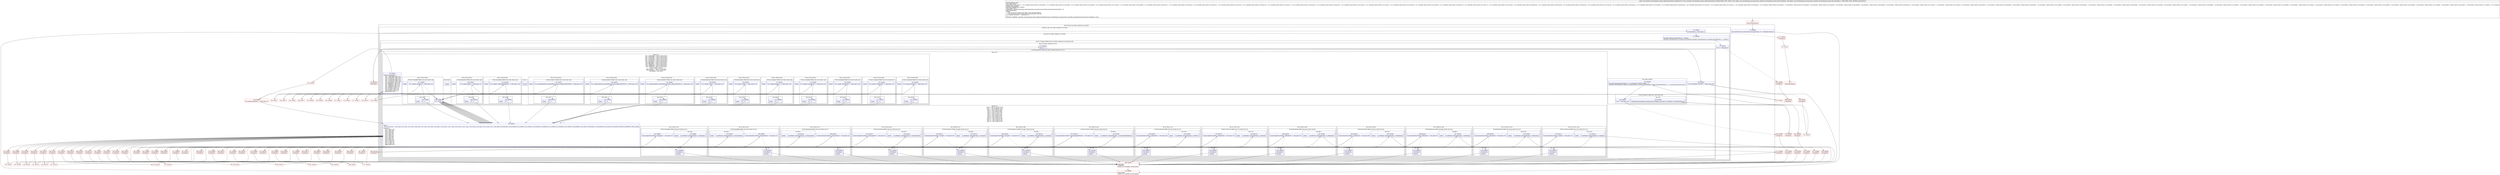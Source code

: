 digraph "CFG forandroidx.constraintlayout.motion.widget.KeyAttributes.addValues(Ljava\/util\/HashMap;)V" {
subgraph cluster_Region_1215342522 {
label = "R(2:1|(2:4|(2:7|(2:156|(1:159)(0))(2:11|15))(0)))";
node [shape=record,color=blue];
Node_173 [shape=record,label="{173\:\ 0x0000|java.util.Iterator java.util.Iterator\<java.lang.String\> r0 = r8.keySet().iterator()\l}"];
subgraph cluster_LoopRegion_1813389939 {
label = "LOOP:0: (2:4|(2:7|(2:156|(1:159)(0))(2:11|15))(0))";
node [shape=record,color=blue];
Node_175 [shape=record,label="{175\:\ 0x000c|if (r0.hasNext() != false) goto L4\l}"];
subgraph cluster_Region_429934267 {
label = "R(2:4|(2:7|(2:156|(1:159)(0))(2:11|15))(0))";
node [shape=record,color=blue];
Node_176 [shape=record,label="{176\:\ 0x000e|java.lang.String java.lang.String r1 = r0.next()\landroidx.constraintlayout.core.motion.utils.SplineSet androidx.constraintlayout.core.motion.utils.SplineSet r2 = r8.get(r1)\l}"];
subgraph cluster_IfRegion_1118015155 {
label = "IF [B:177:0x001a] THEN: R(2:7|(2:156|(1:159)(0))(2:11|15)) ELSE: R(0)";
node [shape=record,color=blue];
Node_177 [shape=record,label="{177\:\ 0x001a|if (r2 != null) goto L6\l}"];
subgraph cluster_Region_1407162961 {
label = "R(2:7|(2:156|(1:159)(0))(2:11|15))";
node [shape=record,color=blue];
Node_179 [shape=record,label="{179\:\ 0x001d|char r5 = 1\l}"];
subgraph cluster_IfRegion_385585872 {
label = "IF [B:180:0x0024] THEN: R(2:156|(1:159)(0)) ELSE: R(2:11|15)";
node [shape=record,color=blue];
Node_180 [shape=record,label="{180\:\ 0x0024|if (r1.startsWith(\"CUSTOM\") != false) goto L155\l}"];
subgraph cluster_Region_1543224002 {
label = "R(2:156|(1:159)(0))";
node [shape=record,color=blue];
Node_181 [shape=record,label="{181\:\ 0x0026|java.lang.String java.lang.String r3 = r1.substring(\"CUSTOM\".length() + 1)\landroidx.constraintlayout.widget.ConstraintAttribute androidx.constraintlayout.widget.ConstraintAttribute r4 = r7.mCustomConstraints.get(r3)\l}"];
subgraph cluster_IfRegion_485010685 {
label = "IF [B:182:0x0037] THEN: R(1:159) ELSE: R(0)";
node [shape=record,color=blue];
Node_182 [shape=record,label="{182\:\ 0x0037|if (r4 != null) goto L158\l}"];
subgraph cluster_Region_1956893231 {
label = "R(1:159)";
node [shape=record,color=blue];
Node_183 [shape=record,label="{183\:\ 0x0039|((androidx.constraintlayout.motion.utils.ViewSpline.CustomSet) r2).setPoint(r7.mFramePosition, r4)\l}"];
}
subgraph cluster_Region_2010233342 {
label = "R(0)";
node [shape=record,color=blue];
}
}
}
subgraph cluster_Region_1724815669 {
label = "R(2:11|15)";
node [shape=record,color=blue];
subgraph cluster_SwitchRegion_111353460 {
label = "Switch: 15
 case -1249320806 -> R(3:(2:153|1)|154|1)
 case -1249320805 -> R(3:(2:150|1)|154|1)
 case -1225497657 -> R(3:(2:147|1)|154|1)
 case -1225497656 -> R(3:(2:144|1)|154|1)
 case -1225497655 -> R(3:(2:141|1)|154|1)
 case -1001078227 -> R(3:(2:138|1)|154|1)
 case -908189618 -> R(3:(2:135|1)|154|1)
 case -908189617 -> R(3:(2:132|1)|154|1)
 case -760884510 -> R(3:(2:129|1)|154|1)
 case -760884509 -> R(3:(2:126|1)|154|1)
 case -40300674 -> R(3:(2:123|1)|154|1)
 case -4379043 -> R(1:1)
 case 37232917 -> R(3:(2:118|1)|154|1)
 case 92909918 -> R(3:(2:14|1)|154|1)
 case default -> R(2:154|1)";
node [shape=record,color=blue];
Node_185 [shape=record,label="{185\:\ 0x0047|switch(r1.hashCode()) \{\l    case \-1249320806: goto L151;\l    case \-1249320805: goto L148;\l    case \-1225497657: goto L145;\l    case \-1225497656: goto L142;\l    case \-1225497655: goto L139;\l    case \-1001078227: goto L136;\l    case \-908189618: goto L133;\l    case \-908189617: goto L130;\l    case \-760884510: goto L127;\l    case \-760884509: goto L124;\l    case \-40300674: goto L121;\l    case \-4379043: goto L119;\l    case 37232917: goto L116;\l    case 92909918: goto L12;\l    default: goto L154;\l\}\l}"];
subgraph cluster_Region_1207389608 {
label = "R(3:(2:153|1)|154|1)";
node [shape=record,color=blue];
subgraph cluster_IfRegion_489489797 {
label = "IF [B:227:0x00dd] THEN: R(2:153|1) ELSE: null";
node [shape=record,color=blue];
Node_227 [shape=record,label="{227\:\ 0x00dd|if (r1.equals(\"rotationX\") != false) goto L153\l}"];
subgraph cluster_Region_1140216993 {
label = "R(2:153|1)";
node [shape=record,color=blue];
Node_228 [shape=record,label="{228\:\ 0x00df|r5 = 3\l}"];
Node_InsnContainer_1091449913 [shape=record,label="{|break\l}"];
}
}
Node_229 [shape=record,label="{229\:\ 0x00e1|r5 = 65535\l}"];
Node_InsnContainer_1691961208 [shape=record,label="{|break\l}"];
}
subgraph cluster_Region_875252444 {
label = "R(3:(2:150|1)|154|1)";
node [shape=record,color=blue];
subgraph cluster_IfRegion_1460300258 {
label = "IF [B:224:0x00d3] THEN: R(2:150|1) ELSE: null";
node [shape=record,color=blue];
Node_224 [shape=record,label="{224\:\ 0x00d3|if (r1.equals(\"rotationY\") != false) goto L150\l}"];
subgraph cluster_Region_1903578958 {
label = "R(2:150|1)";
node [shape=record,color=blue];
Node_225 [shape=record,label="{225\:\ 0x00d5|r5 = 4\l}"];
Node_InsnContainer_507317332 [shape=record,label="{|break\l}"];
}
}
Node_229 [shape=record,label="{229\:\ 0x00e1|r5 = 65535\l}"];
Node_InsnContainer_212351383 [shape=record,label="{|break\l}"];
}
subgraph cluster_Region_14934919 {
label = "R(3:(2:147|1)|154|1)";
node [shape=record,color=blue];
subgraph cluster_IfRegion_1361179755 {
label = "IF [B:221:0x00c8] THEN: R(2:147|1) ELSE: null";
node [shape=record,color=blue];
Node_221 [shape=record,label="{221\:\ 0x00c8|if (r1.equals(\"translationX\") != false) goto L147\l}"];
subgraph cluster_Region_579699038 {
label = "R(2:147|1)";
node [shape=record,color=blue];
Node_222 [shape=record,label="{222\:\ 0x00ca|r5 = 'n'\l}"];
Node_InsnContainer_1010269127 [shape=record,label="{|break\l}"];
}
}
Node_229 [shape=record,label="{229\:\ 0x00e1|r5 = 65535\l}"];
Node_InsnContainer_318441918 [shape=record,label="{|break\l}"];
}
subgraph cluster_Region_792849624 {
label = "R(3:(2:144|1)|154|1)";
node [shape=record,color=blue];
subgraph cluster_IfRegion_1341063301 {
label = "IF [B:218:0x00bd] THEN: R(2:144|1) ELSE: null";
node [shape=record,color=blue];
Node_218 [shape=record,label="{218\:\ 0x00bd|if (r1.equals(\"translationY\") != false) goto L144\l}"];
subgraph cluster_Region_462962771 {
label = "R(2:144|1)";
node [shape=record,color=blue];
Node_219 [shape=record,label="{219\:\ 0x00bf|r5 = 11\l}"];
Node_InsnContainer_1683154969 [shape=record,label="{|break\l}"];
}
}
Node_229 [shape=record,label="{229\:\ 0x00e1|r5 = 65535\l}"];
Node_InsnContainer_704315781 [shape=record,label="{|break\l}"];
}
subgraph cluster_Region_1378254485 {
label = "R(3:(2:141|1)|154|1)";
node [shape=record,color=blue];
subgraph cluster_IfRegion_974857680 {
label = "IF [B:215:0x00b2] THEN: R(2:141|1) ELSE: null";
node [shape=record,color=blue];
Node_215 [shape=record,label="{215\:\ 0x00b2|if (r1.equals(\"translationZ\") != false) goto L141\l}"];
subgraph cluster_Region_1782205661 {
label = "R(2:141|1)";
node [shape=record,color=blue];
Node_216 [shape=record,label="{216\:\ 0x00b4|r5 = 'f'\l}"];
Node_InsnContainer_773176894 [shape=record,label="{|break\l}"];
}
}
Node_229 [shape=record,label="{229\:\ 0x00e1|r5 = 65535\l}"];
Node_InsnContainer_1693050043 [shape=record,label="{|break\l}"];
}
subgraph cluster_Region_1010152359 {
label = "R(3:(2:138|1)|154|1)";
node [shape=record,color=blue];
subgraph cluster_IfRegion_1054477832 {
label = "IF [B:212:0x00a7] THEN: R(2:138|1) ELSE: null";
node [shape=record,color=blue];
Node_212 [shape=record,label="{212\:\ 0x00a7|if (r1.equals(\"progress\") != false) goto L138\l}"];
subgraph cluster_Region_703947499 {
label = "R(2:138|1)";
node [shape=record,color=blue];
Node_213 [shape=record,label="{213\:\ 0x00a9|r5 = 'r'\l}"];
Node_InsnContainer_386451999 [shape=record,label="{|break\l}"];
}
}
Node_229 [shape=record,label="{229\:\ 0x00e1|r5 = 65535\l}"];
Node_InsnContainer_1720587858 [shape=record,label="{|break\l}"];
}
subgraph cluster_Region_592806013 {
label = "R(3:(2:135|1)|154|1)";
node [shape=record,color=blue];
subgraph cluster_IfRegion_1619404564 {
label = "IF [B:209:0x009c] THEN: R(2:135|1) ELSE: null";
node [shape=record,color=blue];
Node_209 [shape=record,label="{209\:\ 0x009c|if (r1.equals(\"scaleX\") != false) goto L135\l}"];
subgraph cluster_Region_1732022778 {
label = "R(2:135|1)";
node [shape=record,color=blue];
Node_210 [shape=record,label="{210\:\ 0x009e|r5 = 'b'\l}"];
Node_InsnContainer_1701425395 [shape=record,label="{|break\l}"];
}
}
Node_229 [shape=record,label="{229\:\ 0x00e1|r5 = 65535\l}"];
Node_InsnContainer_1309560025 [shape=record,label="{|break\l}"];
}
subgraph cluster_Region_55742435 {
label = "R(3:(2:132|1)|154|1)";
node [shape=record,color=blue];
subgraph cluster_IfRegion_1465579689 {
label = "IF [B:206:0x0091] THEN: R(2:132|1) ELSE: null";
node [shape=record,color=blue];
Node_206 [shape=record,label="{206\:\ 0x0091|if (r1.equals(\"scaleY\") != false) goto L132\l}"];
subgraph cluster_Region_1048567702 {
label = "R(2:132|1)";
node [shape=record,color=blue];
Node_207 [shape=record,label="{207\:\ 0x0093|r5 = 't'\l}"];
Node_InsnContainer_520568629 [shape=record,label="{|break\l}"];
}
}
Node_229 [shape=record,label="{229\:\ 0x00e1|r5 = 65535\l}"];
Node_InsnContainer_153982465 [shape=record,label="{|break\l}"];
}
subgraph cluster_Region_1650559946 {
label = "R(3:(2:129|1)|154|1)";
node [shape=record,color=blue];
subgraph cluster_IfRegion_873230903 {
label = "IF [B:203:0x0087] THEN: R(2:129|1) ELSE: null";
node [shape=record,color=blue];
Node_203 [shape=record,label="{203\:\ 0x0087|if (r1.equals(androidx.constraintlayout.motion.widget.Key.PIVOT_X) != false) goto L129\l}"];
subgraph cluster_Region_102445088 {
label = "R(2:129|1)";
node [shape=record,color=blue];
Node_204 [shape=record,label="{204\:\ 0x0089|r5 = 5\l}"];
Node_InsnContainer_569065983 [shape=record,label="{|break\l}"];
}
}
Node_229 [shape=record,label="{229\:\ 0x00e1|r5 = 65535\l}"];
Node_InsnContainer_490715551 [shape=record,label="{|break\l}"];
}
subgraph cluster_Region_1943581866 {
label = "R(3:(2:126|1)|154|1)";
node [shape=record,color=blue];
subgraph cluster_IfRegion_1514701040 {
label = "IF [B:200:0x007d] THEN: R(2:126|1) ELSE: null";
node [shape=record,color=blue];
Node_200 [shape=record,label="{200\:\ 0x007d|if (r1.equals(androidx.constraintlayout.motion.widget.Key.PIVOT_Y) != false) goto L126\l}"];
subgraph cluster_Region_75233330 {
label = "R(2:126|1)";
node [shape=record,color=blue];
Node_201 [shape=record,label="{201\:\ 0x007f|r5 = 6\l}"];
Node_InsnContainer_996660122 [shape=record,label="{|break\l}"];
}
}
Node_229 [shape=record,label="{229\:\ 0x00e1|r5 = 65535\l}"];
Node_InsnContainer_1579140969 [shape=record,label="{|break\l}"];
}
subgraph cluster_Region_2080478404 {
label = "R(3:(2:123|1)|154|1)";
node [shape=record,color=blue];
subgraph cluster_IfRegion_187150890 {
label = "IF [B:197:0x0072] THEN: R(2:123|1) ELSE: null";
node [shape=record,color=blue];
Node_197 [shape=record,label="{197\:\ 0x0072|if (r1.equals(androidx.constraintlayout.motion.widget.Key.ROTATION) != false) goto L123\l}"];
subgraph cluster_Region_122358278 {
label = "R(2:123|1)";
node [shape=record,color=blue];
Node_198 [shape=record,label="{198\:\ 0x0074|r5 = 2\l}"];
Node_InsnContainer_620794348 [shape=record,label="{|break\l}"];
}
}
Node_229 [shape=record,label="{229\:\ 0x00e1|r5 = 65535\l}"];
Node_InsnContainer_1158887314 [shape=record,label="{|break\l}"];
}
subgraph cluster_Region_1080936361 {
label = "R(1:1)";
node [shape=record,color=blue];
Node_InsnContainer_1625912386 [shape=record,label="{|break\l}"];
}
subgraph cluster_Region_1807425840 {
label = "R(3:(2:118|1)|154|1)";
node [shape=record,color=blue];
subgraph cluster_IfRegion_196643927 {
label = "IF [B:191:0x005d] THEN: R(2:118|1) ELSE: null";
node [shape=record,color=blue];
Node_191 [shape=record,label="{191\:\ 0x005d|if (r1.equals(\"transitionPathRotate\") != false) goto L118\l}"];
subgraph cluster_Region_1200158230 {
label = "R(2:118|1)";
node [shape=record,color=blue];
Node_192 [shape=record,label="{192\:\ 0x005f|r5 = 7\l}"];
Node_InsnContainer_1103562306 [shape=record,label="{|break\l}"];
}
}
Node_229 [shape=record,label="{229\:\ 0x00e1|r5 = 65535\l}"];
Node_InsnContainer_498341455 [shape=record,label="{|break\l}"];
}
subgraph cluster_Region_90888278 {
label = "R(3:(2:14|1)|154|1)";
node [shape=record,color=blue];
subgraph cluster_IfRegion_1559415517 {
label = "IF [B:188:0x0052] THEN: R(2:14|1) ELSE: null";
node [shape=record,color=blue];
Node_188 [shape=record,label="{188\:\ 0x0052|if (r1.equals(\"alpha\") != false) goto L14\l}"];
subgraph cluster_Region_407717111 {
label = "R(2:14|1)";
node [shape=record,color=blue];
Node_189 [shape=record,label="{189\:\ 0x0054|r5 = 0\l}"];
Node_InsnContainer_860539615 [shape=record,label="{|break\l}"];
}
}
Node_229 [shape=record,label="{229\:\ 0x00e1|r5 = 65535\l}"];
Node_InsnContainer_405468048 [shape=record,label="{|break\l}"];
}
subgraph cluster_Region_857817525 {
label = "R(2:154|1)";
node [shape=record,color=blue];
Node_229 [shape=record,label="{229\:\ 0x00e1|r5 = 65535\l}"];
Node_InsnContainer_1629881281 [shape=record,label="{|break\l}"];
}
}
subgraph cluster_SwitchRegion_1126991268 {
label = "Switch: 14
 case 0 -> R(1:(2:112|1)(1:114))
 case 1 -> R(1:(2:105|1)(1:107))
 case 2 -> R(1:(2:98|1)(1:100))
 case 3 -> R(1:(2:91|1)(1:93))
 case 4 -> R(1:(2:84|1)(1:86))
 case 5 -> R(1:(2:77|1)(1:79))
 case 6 -> R(1:(2:70|1)(1:72))
 case 7 -> R(1:(2:63|1)(1:65))
 case 8 -> R(1:(2:56|1)(1:58))
 case 9 -> R(1:(2:49|1)(1:51))
 case 10 -> R(1:(2:42|1)(1:44))
 case 11 -> R(1:(2:35|1)(1:37))
 case 12 -> R(1:(2:28|1)(1:30))
 case 13 -> R(1:(2:20|1)(1:23))";
node [shape=record,color=blue];
Node_230 [shape=record,label="{230\:\ 0x00e2|PHI: r5 \l  PHI: (r5v16 char) = (r5v3 char), (r5v4 char), (r5v5 char), (r5v6 char), (r5v7 char), (r5v8 char), (r5v9 char), (r5v10 char), (r5v11 char), (r5v12 char), (r5v13 char), (r5v14 char), (r5v0 char), (r5v15 char), (r5v17 char) binds: [B:229:0x00e1, B:228:0x00df, B:225:0x00d5, B:222:0x00ca, B:219:0x00bf, B:216:0x00b4, B:213:0x00a9, B:210:0x009e, B:207:0x0093, B:204:0x0089, B:201:0x007f, B:198:0x0074, B:194:0x0068, B:192:0x005f, B:189:0x0054] A[DONT_GENERATE, DONT_INLINE]\l|switch(r5) \{\l    case 0: goto L108;\l    case 1: goto L101;\l    case 2: goto L94;\l    case 3: goto L87;\l    case 4: goto L80;\l    case 5: goto L73;\l    case 6: goto L66;\l    case 7: goto L59;\l    case 8: goto L52;\l    case 9: goto L45;\l    case 10: goto L38;\l    case 11: goto L31;\l    case 12: goto L24;\l    case 13: goto L16;\l    default: goto L115;\l\}\l}"];
subgraph cluster_Region_1553819588 {
label = "R(1:(2:112|1)(1:114))";
node [shape=record,color=blue];
subgraph cluster_IfRegion_962876090 {
label = "IF [B:272:0x01c4] THEN: R(2:112|1) ELSE: R(1:114)";
node [shape=record,color=blue];
Node_272 [shape=record,label="{272\:\ 0x01c4|if (java.lang.Float.isNaN(r7.mAlpha) != true) goto L111\l}"];
subgraph cluster_Region_993403608 {
label = "R(2:112|1)";
node [shape=record,color=blue];
Node_273 [shape=record,label="{273\:\ 0x01c6|r2.setPoint(r7.mFramePosition, r7.mAlpha)\l}"];
Node_InsnContainer_1981649013 [shape=record,label="{|break\l}"];
}
subgraph cluster_Region_661962108 {
label = "R(1:114)";
node [shape=record,color=blue];
Node_338 [shape=record,label="{338\:\ 0x0008|SYNTHETIC\l|continue\l}"];
}
}
}
subgraph cluster_Region_283135249 {
label = "R(1:(2:105|1)(1:107))";
node [shape=record,color=blue];
subgraph cluster_IfRegion_185216053 {
label = "IF [B:269:0x01b4] THEN: R(2:105|1) ELSE: R(1:107)";
node [shape=record,color=blue];
Node_269 [shape=record,label="{269\:\ 0x01b4|if (java.lang.Float.isNaN(r7.mElevation) != true) goto L104\l}"];
subgraph cluster_Region_1901638465 {
label = "R(2:105|1)";
node [shape=record,color=blue];
Node_270 [shape=record,label="{270\:\ 0x01b6|r2.setPoint(r7.mFramePosition, r7.mElevation)\l}"];
Node_InsnContainer_294558489 [shape=record,label="{|break\l}"];
}
subgraph cluster_Region_320031497 {
label = "R(1:107)";
node [shape=record,color=blue];
Node_336 [shape=record,label="{336\:\ 0x0008|SYNTHETIC\l|continue\l}"];
}
}
}
subgraph cluster_Region_17372351 {
label = "R(1:(2:98|1)(1:100))";
node [shape=record,color=blue];
subgraph cluster_IfRegion_1538849583 {
label = "IF [B:266:0x01a4] THEN: R(2:98|1) ELSE: R(1:100)";
node [shape=record,color=blue];
Node_266 [shape=record,label="{266\:\ 0x01a4|if (java.lang.Float.isNaN(r7.mRotation) != true) goto L97\l}"];
subgraph cluster_Region_802192847 {
label = "R(2:98|1)";
node [shape=record,color=blue];
Node_267 [shape=record,label="{267\:\ 0x01a6|r2.setPoint(r7.mFramePosition, r7.mRotation)\l}"];
Node_InsnContainer_1040966930 [shape=record,label="{|break\l}"];
}
subgraph cluster_Region_927574745 {
label = "R(1:100)";
node [shape=record,color=blue];
Node_334 [shape=record,label="{334\:\ 0x0008|SYNTHETIC\l|continue\l}"];
}
}
}
subgraph cluster_Region_2125261923 {
label = "R(1:(2:91|1)(1:93))";
node [shape=record,color=blue];
subgraph cluster_IfRegion_1657864474 {
label = "IF [B:263:0x0194] THEN: R(2:91|1) ELSE: R(1:93)";
node [shape=record,color=blue];
Node_263 [shape=record,label="{263\:\ 0x0194|if (java.lang.Float.isNaN(r7.mRotationX) != true) goto L90\l}"];
subgraph cluster_Region_1158209712 {
label = "R(2:91|1)";
node [shape=record,color=blue];
Node_264 [shape=record,label="{264\:\ 0x0196|r2.setPoint(r7.mFramePosition, r7.mRotationX)\l}"];
Node_InsnContainer_59988775 [shape=record,label="{|break\l}"];
}
subgraph cluster_Region_2046174958 {
label = "R(1:93)";
node [shape=record,color=blue];
Node_332 [shape=record,label="{332\:\ 0x0008|SYNTHETIC\l|continue\l}"];
}
}
}
subgraph cluster_Region_1612714567 {
label = "R(1:(2:84|1)(1:86))";
node [shape=record,color=blue];
subgraph cluster_IfRegion_169023112 {
label = "IF [B:260:0x0184] THEN: R(2:84|1) ELSE: R(1:86)";
node [shape=record,color=blue];
Node_260 [shape=record,label="{260\:\ 0x0184|if (java.lang.Float.isNaN(r7.mRotationY) != true) goto L83\l}"];
subgraph cluster_Region_1327643179 {
label = "R(2:84|1)";
node [shape=record,color=blue];
Node_261 [shape=record,label="{261\:\ 0x0186|r2.setPoint(r7.mFramePosition, r7.mRotationY)\l}"];
Node_InsnContainer_331361934 [shape=record,label="{|break\l}"];
}
subgraph cluster_Region_1539947342 {
label = "R(1:86)";
node [shape=record,color=blue];
Node_330 [shape=record,label="{330\:\ 0x0008|SYNTHETIC\l|continue\l}"];
}
}
}
subgraph cluster_Region_991639642 {
label = "R(1:(2:77|1)(1:79))";
node [shape=record,color=blue];
subgraph cluster_IfRegion_699326183 {
label = "IF [B:257:0x0174] THEN: R(2:77|1) ELSE: R(1:79)";
node [shape=record,color=blue];
Node_257 [shape=record,label="{257\:\ 0x0174|if (java.lang.Float.isNaN(r7.mRotationX) != true) goto L76\l}"];
subgraph cluster_Region_2069125685 {
label = "R(2:77|1)";
node [shape=record,color=blue];
Node_258 [shape=record,label="{258\:\ 0x0176|r2.setPoint(r7.mFramePosition, r7.mPivotX)\l}"];
Node_InsnContainer_990388482 [shape=record,label="{|break\l}"];
}
subgraph cluster_Region_764276454 {
label = "R(1:79)";
node [shape=record,color=blue];
Node_328 [shape=record,label="{328\:\ 0x0008|SYNTHETIC\l|continue\l}"];
}
}
}
subgraph cluster_Region_1328995045 {
label = "R(1:(2:70|1)(1:72))";
node [shape=record,color=blue];
subgraph cluster_IfRegion_279997442 {
label = "IF [B:254:0x0164] THEN: R(2:70|1) ELSE: R(1:72)";
node [shape=record,color=blue];
Node_254 [shape=record,label="{254\:\ 0x0164|if (java.lang.Float.isNaN(r7.mRotationY) != true) goto L69\l}"];
subgraph cluster_Region_1472622229 {
label = "R(2:70|1)";
node [shape=record,color=blue];
Node_255 [shape=record,label="{255\:\ 0x0166|r2.setPoint(r7.mFramePosition, r7.mPivotY)\l}"];
Node_InsnContainer_1783254823 [shape=record,label="{|break\l}"];
}
subgraph cluster_Region_686974550 {
label = "R(1:72)";
node [shape=record,color=blue];
Node_326 [shape=record,label="{326\:\ 0x0008|SYNTHETIC\l|continue\l}"];
}
}
}
subgraph cluster_Region_1374318687 {
label = "R(1:(2:63|1)(1:65))";
node [shape=record,color=blue];
subgraph cluster_IfRegion_1110033948 {
label = "IF [B:251:0x0153] THEN: R(2:63|1) ELSE: R(1:65)";
node [shape=record,color=blue];
Node_251 [shape=record,label="{251\:\ 0x0153|if (java.lang.Float.isNaN(r7.mTransitionPathRotate) != true) goto L62\l}"];
subgraph cluster_Region_1430854077 {
label = "R(2:63|1)";
node [shape=record,color=blue];
Node_252 [shape=record,label="{252\:\ 0x0155|r2.setPoint(r7.mFramePosition, r7.mTransitionPathRotate)\l}"];
Node_InsnContainer_2049088009 [shape=record,label="{|break\l}"];
}
subgraph cluster_Region_1096389581 {
label = "R(1:65)";
node [shape=record,color=blue];
Node_324 [shape=record,label="{324\:\ 0x0008|SYNTHETIC\l|continue\l}"];
}
}
}
subgraph cluster_Region_1135835953 {
label = "R(1:(2:56|1)(1:58))";
node [shape=record,color=blue];
subgraph cluster_IfRegion_1327914109 {
label = "IF [B:248:0x0142] THEN: R(2:56|1) ELSE: R(1:58)";
node [shape=record,color=blue];
Node_248 [shape=record,label="{248\:\ 0x0142|if (java.lang.Float.isNaN(r7.mScaleX) != true) goto L55\l}"];
subgraph cluster_Region_191136349 {
label = "R(2:56|1)";
node [shape=record,color=blue];
Node_249 [shape=record,label="{249\:\ 0x0144|r2.setPoint(r7.mFramePosition, r7.mScaleX)\l}"];
Node_InsnContainer_557479234 [shape=record,label="{|break\l}"];
}
subgraph cluster_Region_745561427 {
label = "R(1:58)";
node [shape=record,color=blue];
Node_322 [shape=record,label="{322\:\ 0x0008|SYNTHETIC\l|continue\l}"];
}
}
}
subgraph cluster_Region_1950531871 {
label = "R(1:(2:49|1)(1:51))";
node [shape=record,color=blue];
subgraph cluster_IfRegion_167427678 {
label = "IF [B:245:0x0131] THEN: R(2:49|1) ELSE: R(1:51)";
node [shape=record,color=blue];
Node_245 [shape=record,label="{245\:\ 0x0131|if (java.lang.Float.isNaN(r7.mScaleY) != true) goto L48\l}"];
subgraph cluster_Region_1379460342 {
label = "R(2:49|1)";
node [shape=record,color=blue];
Node_246 [shape=record,label="{246\:\ 0x0133|r2.setPoint(r7.mFramePosition, r7.mScaleY)\l}"];
Node_InsnContainer_2065189446 [shape=record,label="{|break\l}"];
}
subgraph cluster_Region_1428953779 {
label = "R(1:51)";
node [shape=record,color=blue];
Node_320 [shape=record,label="{320\:\ 0x0008|SYNTHETIC\l|continue\l}"];
}
}
}
subgraph cluster_Region_923038512 {
label = "R(1:(2:42|1)(1:44))";
node [shape=record,color=blue];
subgraph cluster_IfRegion_1808802752 {
label = "IF [B:242:0x0120] THEN: R(2:42|1) ELSE: R(1:44)";
node [shape=record,color=blue];
Node_242 [shape=record,label="{242\:\ 0x0120|if (java.lang.Float.isNaN(r7.mTranslationX) != true) goto L41\l}"];
subgraph cluster_Region_913218274 {
label = "R(2:42|1)";
node [shape=record,color=blue];
Node_243 [shape=record,label="{243\:\ 0x0122|r2.setPoint(r7.mFramePosition, r7.mTranslationX)\l}"];
Node_InsnContainer_1378033286 [shape=record,label="{|break\l}"];
}
subgraph cluster_Region_1735360499 {
label = "R(1:44)";
node [shape=record,color=blue];
Node_318 [shape=record,label="{318\:\ 0x0008|SYNTHETIC\l|continue\l}"];
}
}
}
subgraph cluster_Region_1936072157 {
label = "R(1:(2:35|1)(1:37))";
node [shape=record,color=blue];
subgraph cluster_IfRegion_423816786 {
label = "IF [B:239:0x010f] THEN: R(2:35|1) ELSE: R(1:37)";
node [shape=record,color=blue];
Node_239 [shape=record,label="{239\:\ 0x010f|if (java.lang.Float.isNaN(r7.mTranslationY) != true) goto L34\l}"];
subgraph cluster_Region_737671523 {
label = "R(2:35|1)";
node [shape=record,color=blue];
Node_240 [shape=record,label="{240\:\ 0x0111|r2.setPoint(r7.mFramePosition, r7.mTranslationY)\l}"];
Node_InsnContainer_1398740178 [shape=record,label="{|break\l}"];
}
subgraph cluster_Region_1339259309 {
label = "R(1:37)";
node [shape=record,color=blue];
Node_316 [shape=record,label="{316\:\ 0x0008|SYNTHETIC\l|continue\l}"];
}
}
}
subgraph cluster_Region_211295615 {
label = "R(1:(2:28|1)(1:30))";
node [shape=record,color=blue];
subgraph cluster_IfRegion_44454592 {
label = "IF [B:236:0x00fe] THEN: R(2:28|1) ELSE: R(1:30)";
node [shape=record,color=blue];
Node_236 [shape=record,label="{236\:\ 0x00fe|if (java.lang.Float.isNaN(r7.mTranslationZ) != true) goto L27\l}"];
subgraph cluster_Region_70185002 {
label = "R(2:28|1)";
node [shape=record,color=blue];
Node_237 [shape=record,label="{237\:\ 0x0100|r2.setPoint(r7.mFramePosition, r7.mTranslationZ)\l}"];
Node_InsnContainer_695480258 [shape=record,label="{|break\l}"];
}
subgraph cluster_Region_2101224784 {
label = "R(1:30)";
node [shape=record,color=blue];
Node_314 [shape=record,label="{314\:\ 0x0008|SYNTHETIC\l|continue\l}"];
}
}
}
subgraph cluster_Region_830585965 {
label = "R(1:(2:20|1)(1:23))";
node [shape=record,color=blue];
subgraph cluster_IfRegion_25282767 {
label = "IF [B:233:0x00ed] THEN: R(2:20|1) ELSE: R(1:23)";
node [shape=record,color=blue];
Node_233 [shape=record,label="{233\:\ 0x00ed|if (java.lang.Float.isNaN(r7.mProgress) != true) goto L19\l}"];
subgraph cluster_Region_296008461 {
label = "R(2:20|1)";
node [shape=record,color=blue];
Node_234 [shape=record,label="{234\:\ 0x00ef|r2.setPoint(r7.mFramePosition, r7.mProgress)\l}"];
Node_InsnContainer_151252226 [shape=record,label="{|break\l}"];
}
subgraph cluster_Region_94068183 {
label = "R(1:23)";
node [shape=record,color=blue];
Node_312 [shape=record,label="{312\:\ 0x0008|SYNTHETIC\l|continue\l}"];
}
}
}
}
}
}
}
subgraph cluster_Region_960887773 {
label = "R(0)";
node [shape=record,color=blue];
}
}
}
}
}
Node_171 [shape=record,color=red,label="{171\:\ ?|MTH_ENTER_BLOCK\l}"];
Node_174 [shape=record,color=red,label="{174\:\ 0x0008|LOOP_START\lLOOP:0: B:174:0x0008\-\>B:309:0x0008\l}"];
Node_276 [shape=record,color=red,label="{276\:\ 0x001d|SYNTHETIC\l}"];
Node_278 [shape=record,color=red,label="{278\:\ 0x0042|SYNTHETIC\l}"];
Node_184 [shape=record,color=red,label="{184\:\ 0x0042}"];
Node_187 [shape=record,color=red,label="{187\:\ 0x004c}"];
Node_281 [shape=record,color=red,label="{281\:\ 0x00e7|SYNTHETIC\l}"];
Node_232 [shape=record,color=red,label="{232\:\ 0x00e7}"];
Node_295 [shape=record,color=red,label="{295\:\ 0x00ef|SYNTHETIC\l}"];
Node_313 [shape=record,color=red,label="{313\:\ 0x0008|SYNTHETIC\l}"];
Node_309 [shape=record,color=red,label="{309\:\ 0x0008|LOOP_END\lSYNTHETIC\lLOOP:0: B:174:0x0008\-\>B:309:0x0008\l}"];
Node_282 [shape=record,color=red,label="{282\:\ 0x00f8|SYNTHETIC\l}"];
Node_235 [shape=record,color=red,label="{235\:\ 0x00f8}"];
Node_296 [shape=record,color=red,label="{296\:\ 0x0100|SYNTHETIC\l}"];
Node_315 [shape=record,color=red,label="{315\:\ 0x0008|SYNTHETIC\l}"];
Node_283 [shape=record,color=red,label="{283\:\ 0x0109|SYNTHETIC\l}"];
Node_238 [shape=record,color=red,label="{238\:\ 0x0109}"];
Node_297 [shape=record,color=red,label="{297\:\ 0x0111|SYNTHETIC\l}"];
Node_317 [shape=record,color=red,label="{317\:\ 0x0008|SYNTHETIC\l}"];
Node_284 [shape=record,color=red,label="{284\:\ 0x011a|SYNTHETIC\l}"];
Node_241 [shape=record,color=red,label="{241\:\ 0x011a}"];
Node_298 [shape=record,color=red,label="{298\:\ 0x0122|SYNTHETIC\l}"];
Node_319 [shape=record,color=red,label="{319\:\ 0x0008|SYNTHETIC\l}"];
Node_285 [shape=record,color=red,label="{285\:\ 0x012b|SYNTHETIC\l}"];
Node_244 [shape=record,color=red,label="{244\:\ 0x012b}"];
Node_299 [shape=record,color=red,label="{299\:\ 0x0133|SYNTHETIC\l}"];
Node_321 [shape=record,color=red,label="{321\:\ 0x0008|SYNTHETIC\l}"];
Node_286 [shape=record,color=red,label="{286\:\ 0x013c|SYNTHETIC\l}"];
Node_247 [shape=record,color=red,label="{247\:\ 0x013c}"];
Node_300 [shape=record,color=red,label="{300\:\ 0x0144|SYNTHETIC\l}"];
Node_323 [shape=record,color=red,label="{323\:\ 0x0008|SYNTHETIC\l}"];
Node_287 [shape=record,color=red,label="{287\:\ 0x014d|SYNTHETIC\l}"];
Node_250 [shape=record,color=red,label="{250\:\ 0x014d}"];
Node_301 [shape=record,color=red,label="{301\:\ 0x0155|SYNTHETIC\l}"];
Node_325 [shape=record,color=red,label="{325\:\ 0x0008|SYNTHETIC\l}"];
Node_288 [shape=record,color=red,label="{288\:\ 0x015e|SYNTHETIC\l}"];
Node_253 [shape=record,color=red,label="{253\:\ 0x015e}"];
Node_302 [shape=record,color=red,label="{302\:\ 0x0166|SYNTHETIC\l}"];
Node_327 [shape=record,color=red,label="{327\:\ 0x0008|SYNTHETIC\l}"];
Node_289 [shape=record,color=red,label="{289\:\ 0x016e|SYNTHETIC\l}"];
Node_256 [shape=record,color=red,label="{256\:\ 0x016e}"];
Node_303 [shape=record,color=red,label="{303\:\ 0x0176|SYNTHETIC\l}"];
Node_329 [shape=record,color=red,label="{329\:\ 0x0008|SYNTHETIC\l}"];
Node_290 [shape=record,color=red,label="{290\:\ 0x017e|SYNTHETIC\l}"];
Node_259 [shape=record,color=red,label="{259\:\ 0x017e}"];
Node_304 [shape=record,color=red,label="{304\:\ 0x0186|SYNTHETIC\l}"];
Node_331 [shape=record,color=red,label="{331\:\ 0x0008|SYNTHETIC\l}"];
Node_291 [shape=record,color=red,label="{291\:\ 0x018e|SYNTHETIC\l}"];
Node_262 [shape=record,color=red,label="{262\:\ 0x018e}"];
Node_305 [shape=record,color=red,label="{305\:\ 0x0196|SYNTHETIC\l}"];
Node_333 [shape=record,color=red,label="{333\:\ 0x0008|SYNTHETIC\l}"];
Node_292 [shape=record,color=red,label="{292\:\ 0x019e|SYNTHETIC\l}"];
Node_265 [shape=record,color=red,label="{265\:\ 0x019e}"];
Node_306 [shape=record,color=red,label="{306\:\ 0x01a6|SYNTHETIC\l}"];
Node_335 [shape=record,color=red,label="{335\:\ 0x0008|SYNTHETIC\l}"];
Node_293 [shape=record,color=red,label="{293\:\ 0x01ae|SYNTHETIC\l}"];
Node_268 [shape=record,color=red,label="{268\:\ 0x01ae}"];
Node_307 [shape=record,color=red,label="{307\:\ 0x01b6|SYNTHETIC\l}"];
Node_337 [shape=record,color=red,label="{337\:\ 0x0008|SYNTHETIC\l}"];
Node_294 [shape=record,color=red,label="{294\:\ 0x01be|SYNTHETIC\l}"];
Node_271 [shape=record,color=red,label="{271\:\ 0x01be}"];
Node_308 [shape=record,color=red,label="{308\:\ 0x01c6|SYNTHETIC\l}"];
Node_339 [shape=record,color=red,label="{339\:\ 0x0008|SYNTHETIC\l}"];
Node_311 [shape=record,color=red,label="{311\:\ 0x0008|SYNTHETIC\l}"];
Node_190 [shape=record,color=red,label="{190\:\ 0x0057}"];
Node_193 [shape=record,color=red,label="{193\:\ 0x0062}"];
Node_194 [shape=record,color=red,label="{194\:\ 0x0068|if (r1.equals(\"elevation\") != false) goto L15\l}"];
Node_196 [shape=record,color=red,label="{196\:\ 0x006c}"];
Node_199 [shape=record,color=red,label="{199\:\ 0x0077}"];
Node_202 [shape=record,color=red,label="{202\:\ 0x0081}"];
Node_205 [shape=record,color=red,label="{205\:\ 0x008b}"];
Node_208 [shape=record,color=red,label="{208\:\ 0x0096}"];
Node_211 [shape=record,color=red,label="{211\:\ 0x00a1}"];
Node_214 [shape=record,color=red,label="{214\:\ 0x00ac}"];
Node_217 [shape=record,color=red,label="{217\:\ 0x00b7}"];
Node_220 [shape=record,color=red,label="{220\:\ 0x00c2}"];
Node_223 [shape=record,color=red,label="{223\:\ 0x00cd}"];
Node_226 [shape=record,color=red,label="{226\:\ 0x00d7}"];
Node_280 [shape=record,color=red,label="{280\:\ 0x0026|SYNTHETIC\l}"];
Node_279 [shape=record,color=red,label="{279\:\ 0x0039|SYNTHETIC\l}"];
Node_341 [shape=record,color=red,label="{341\:\ 0x0008|SYNTHETIC\l}"];
Node_340 [shape=record,color=red,label="{340\:\ 0x0008|SYNTHETIC\l}"];
Node_310 [shape=record,color=red,label="{310\:\ 0x0008|SYNTHETIC\l}"];
Node_277 [shape=record,color=red,label="{277\:\ 0x01cf|SYNTHETIC\l}"];
Node_275 [shape=record,color=red,label="{275\:\ 0x01cf}"];
Node_172 [shape=record,color=red,label="{172\:\ ?|MTH_EXIT_BLOCK\l}"];
MethodNode[shape=record,label="{public void androidx.constraintlayout.motion.widget.KeyAttributes.addValues((r7v0 'this' androidx.constraintlayout.motion.widget.KeyAttributes A[IMMUTABLE_TYPE, THIS]), (r8v0 'splines' java.util.HashMap\<java.lang.String, androidx.constraintlayout.motion.utils.ViewSpline\> A[D('splines' java.util.HashMap\<java.lang.String, androidx.constraintlayout.motion.utils.ViewSpline\>), IMMUTABLE_TYPE, METHOD_ARGUMENT]))  | INCONSISTENT_CODE\lUSE_LINES_HINTS\lBACK_EDGE: B:182:0x0037 \-\> B:174:0x0008, BACK_EDGE: B:183:0x0039 \-\> B:174:0x0008, BACK_EDGE: B:234:0x00ef \-\> B:174:0x0008, BACK_EDGE: B:233:0x00ed \-\> B:174:0x0008, BACK_EDGE: B:237:0x0100 \-\> B:174:0x0008, BACK_EDGE: B:236:0x00fe \-\> B:174:0x0008, BACK_EDGE: B:240:0x0111 \-\> B:174:0x0008, BACK_EDGE: B:239:0x010f \-\> B:174:0x0008, BACK_EDGE: B:243:0x0122 \-\> B:174:0x0008, BACK_EDGE: B:242:0x0120 \-\> B:174:0x0008, BACK_EDGE: B:246:0x0133 \-\> B:174:0x0008, BACK_EDGE: B:245:0x0131 \-\> B:174:0x0008, BACK_EDGE: B:249:0x0144 \-\> B:174:0x0008, BACK_EDGE: B:248:0x0142 \-\> B:174:0x0008, BACK_EDGE: B:252:0x0155 \-\> B:174:0x0008, BACK_EDGE: B:251:0x0153 \-\> B:174:0x0008, BACK_EDGE: B:255:0x0166 \-\> B:174:0x0008, BACK_EDGE: B:254:0x0164 \-\> B:174:0x0008, BACK_EDGE: B:258:0x0176 \-\> B:174:0x0008, BACK_EDGE: B:257:0x0174 \-\> B:174:0x0008, BACK_EDGE: B:261:0x0186 \-\> B:174:0x0008, BACK_EDGE: B:260:0x0184 \-\> B:174:0x0008, BACK_EDGE: B:264:0x0196 \-\> B:174:0x0008, BACK_EDGE: B:263:0x0194 \-\> B:174:0x0008, BACK_EDGE: B:267:0x01a6 \-\> B:174:0x0008, BACK_EDGE: B:266:0x01a4 \-\> B:174:0x0008, BACK_EDGE: B:270:0x01b6 \-\> B:174:0x0008, BACK_EDGE: B:269:0x01b4 \-\> B:174:0x0008, BACK_EDGE: B:273:0x01c6 \-\> B:174:0x0008, BACK_EDGE: B:272:0x01c4 \-\> B:174:0x0008, BACK_EDGE: B:230:0x00e2 \-\> B:174:0x0008, CROSS_EDGE: B:229:0x00e1 \-\> B:230:0x00e2, CROSS_EDGE: B:192:0x005f \-\> B:230:0x00e2, CROSS_EDGE: B:191:0x005d \-\> B:229:0x00e1, CROSS_EDGE: B:194:0x0068 \-\> B:229:0x00e1, CROSS_EDGE: B:194:0x0068 \-\> B:230:0x00e2, CROSS_EDGE: B:198:0x0074 \-\> B:230:0x00e2, CROSS_EDGE: B:197:0x0072 \-\> B:229:0x00e1, CROSS_EDGE: B:201:0x007f \-\> B:230:0x00e2, CROSS_EDGE: B:200:0x007d \-\> B:229:0x00e1, CROSS_EDGE: B:204:0x0089 \-\> B:230:0x00e2, CROSS_EDGE: B:203:0x0087 \-\> B:229:0x00e1, CROSS_EDGE: B:207:0x0093 \-\> B:230:0x00e2, CROSS_EDGE: B:206:0x0091 \-\> B:229:0x00e1, CROSS_EDGE: B:210:0x009e \-\> B:230:0x00e2, CROSS_EDGE: B:209:0x009c \-\> B:229:0x00e1, CROSS_EDGE: B:213:0x00a9 \-\> B:230:0x00e2, CROSS_EDGE: B:212:0x00a7 \-\> B:229:0x00e1, CROSS_EDGE: B:216:0x00b4 \-\> B:230:0x00e2, CROSS_EDGE: B:215:0x00b2 \-\> B:229:0x00e1, CROSS_EDGE: B:219:0x00bf \-\> B:230:0x00e2, CROSS_EDGE: B:218:0x00bd \-\> B:229:0x00e1, CROSS_EDGE: B:222:0x00ca \-\> B:230:0x00e2, CROSS_EDGE: B:221:0x00c8 \-\> B:229:0x00e1, CROSS_EDGE: B:225:0x00d5 \-\> B:230:0x00e2, CROSS_EDGE: B:224:0x00d3 \-\> B:229:0x00e1, CROSS_EDGE: B:228:0x00df \-\> B:230:0x00e2, CROSS_EDGE: B:227:0x00dd \-\> B:229:0x00e1, CROSS_EDGE: B:185:0x0047 \-\> B:229:0x00e1, BACK_EDGE: B:177:0x001a \-\> B:174:0x0008\lINLINE_NOT_NEEDED\lMETHOD_PARAMETERS: [splines]\lTYPE_VARS: EMPTY\lSIGNATURE: (Ljava\/util\/HashMap\<Ljava\/lang\/String;Landroidx\/constraintlayout\/motion\/utils\/ViewSpline;\>;)V\lJadxCommentsAttr\{\l WARN: \l \-\> Can't fix incorrect switch cases order, some code will duplicate\l \-\> Code restructure failed: missing block: B:194:0x0068, code lost:\l    if (r1.equals(\"elevation\") != false) goto L15;\l\}\lMETHOD_OVERRIDE: [androidx.constraintlayout.motion.widget.Key.addValues(java.util.HashMap\<java.lang.String, androidx.constraintlayout.motion.utils.ViewSpline\>):void]\l}"];
MethodNode -> Node_171;Node_173 -> Node_174;
Node_175 -> Node_176;
Node_175 -> Node_277[style=dashed];
Node_176 -> Node_177;
Node_177 -> Node_276;
Node_177 -> Node_310[style=dashed];
Node_179 -> Node_180;
Node_180 -> Node_278[style=dashed];
Node_180 -> Node_280;
Node_181 -> Node_182;
Node_182 -> Node_279;
Node_182 -> Node_340[style=dashed];
Node_183 -> Node_341;
Node_185 -> Node_187;
Node_185 -> Node_190;
Node_185 -> Node_193;
Node_185 -> Node_196;
Node_185 -> Node_199;
Node_185 -> Node_202;
Node_185 -> Node_205;
Node_185 -> Node_208;
Node_185 -> Node_211;
Node_185 -> Node_214;
Node_185 -> Node_217;
Node_185 -> Node_220;
Node_185 -> Node_223;
Node_185 -> Node_226;
Node_185 -> Node_229;
Node_227 -> Node_228;
Node_227 -> Node_229[style=dashed];
Node_228 -> Node_230;
Node_229 -> Node_230;
Node_224 -> Node_225;
Node_224 -> Node_229[style=dashed];
Node_225 -> Node_230;
Node_229 -> Node_230;
Node_221 -> Node_222;
Node_221 -> Node_229[style=dashed];
Node_222 -> Node_230;
Node_229 -> Node_230;
Node_218 -> Node_219;
Node_218 -> Node_229[style=dashed];
Node_219 -> Node_230;
Node_229 -> Node_230;
Node_215 -> Node_216;
Node_215 -> Node_229[style=dashed];
Node_216 -> Node_230;
Node_229 -> Node_230;
Node_212 -> Node_213;
Node_212 -> Node_229[style=dashed];
Node_213 -> Node_230;
Node_229 -> Node_230;
Node_209 -> Node_210;
Node_209 -> Node_229[style=dashed];
Node_210 -> Node_230;
Node_229 -> Node_230;
Node_206 -> Node_207;
Node_206 -> Node_229[style=dashed];
Node_207 -> Node_230;
Node_229 -> Node_230;
Node_203 -> Node_204;
Node_203 -> Node_229[style=dashed];
Node_204 -> Node_230;
Node_229 -> Node_230;
Node_200 -> Node_201;
Node_200 -> Node_229[style=dashed];
Node_201 -> Node_230;
Node_229 -> Node_230;
Node_197 -> Node_198;
Node_197 -> Node_229[style=dashed];
Node_198 -> Node_230;
Node_229 -> Node_230;
Node_191 -> Node_192;
Node_191 -> Node_229[style=dashed];
Node_192 -> Node_230;
Node_229 -> Node_230;
Node_188 -> Node_189;
Node_188 -> Node_229[style=dashed];
Node_189 -> Node_230;
Node_229 -> Node_230;
Node_229 -> Node_230;
Node_230 -> Node_281;
Node_230 -> Node_282;
Node_230 -> Node_283;
Node_230 -> Node_284;
Node_230 -> Node_285;
Node_230 -> Node_286;
Node_230 -> Node_287;
Node_230 -> Node_288;
Node_230 -> Node_289;
Node_230 -> Node_290;
Node_230 -> Node_291;
Node_230 -> Node_292;
Node_230 -> Node_293;
Node_230 -> Node_294;
Node_230 -> Node_311;
Node_272 -> Node_308;
Node_272 -> Node_338[style=dashed];
Node_273 -> Node_339;
Node_338 -> Node_309;
Node_269 -> Node_307;
Node_269 -> Node_336[style=dashed];
Node_270 -> Node_337;
Node_336 -> Node_309;
Node_266 -> Node_306;
Node_266 -> Node_334[style=dashed];
Node_267 -> Node_335;
Node_334 -> Node_309;
Node_263 -> Node_305;
Node_263 -> Node_332[style=dashed];
Node_264 -> Node_333;
Node_332 -> Node_309;
Node_260 -> Node_304;
Node_260 -> Node_330[style=dashed];
Node_261 -> Node_331;
Node_330 -> Node_309;
Node_257 -> Node_303;
Node_257 -> Node_328[style=dashed];
Node_258 -> Node_329;
Node_328 -> Node_309;
Node_254 -> Node_302;
Node_254 -> Node_326[style=dashed];
Node_255 -> Node_327;
Node_326 -> Node_309;
Node_251 -> Node_301;
Node_251 -> Node_324[style=dashed];
Node_252 -> Node_325;
Node_324 -> Node_309;
Node_248 -> Node_300;
Node_248 -> Node_322[style=dashed];
Node_249 -> Node_323;
Node_322 -> Node_309;
Node_245 -> Node_299;
Node_245 -> Node_320[style=dashed];
Node_246 -> Node_321;
Node_320 -> Node_309;
Node_242 -> Node_298;
Node_242 -> Node_318[style=dashed];
Node_243 -> Node_319;
Node_318 -> Node_309;
Node_239 -> Node_297;
Node_239 -> Node_316[style=dashed];
Node_240 -> Node_317;
Node_316 -> Node_309;
Node_236 -> Node_296;
Node_236 -> Node_314[style=dashed];
Node_237 -> Node_315;
Node_314 -> Node_309;
Node_233 -> Node_295;
Node_233 -> Node_312[style=dashed];
Node_234 -> Node_313;
Node_312 -> Node_309;
Node_171 -> Node_173;
Node_174 -> Node_175;
Node_276 -> Node_179;
Node_278 -> Node_184;
Node_184 -> Node_185;
Node_187 -> Node_188;
Node_281 -> Node_232;
Node_232 -> Node_233;
Node_295 -> Node_234;
Node_313 -> Node_309;
Node_309 -> Node_174;
Node_282 -> Node_235;
Node_235 -> Node_236;
Node_296 -> Node_237;
Node_315 -> Node_309;
Node_283 -> Node_238;
Node_238 -> Node_239;
Node_297 -> Node_240;
Node_317 -> Node_309;
Node_284 -> Node_241;
Node_241 -> Node_242;
Node_298 -> Node_243;
Node_319 -> Node_309;
Node_285 -> Node_244;
Node_244 -> Node_245;
Node_299 -> Node_246;
Node_321 -> Node_309;
Node_286 -> Node_247;
Node_247 -> Node_248;
Node_300 -> Node_249;
Node_323 -> Node_309;
Node_287 -> Node_250;
Node_250 -> Node_251;
Node_301 -> Node_252;
Node_325 -> Node_309;
Node_288 -> Node_253;
Node_253 -> Node_254;
Node_302 -> Node_255;
Node_327 -> Node_309;
Node_289 -> Node_256;
Node_256 -> Node_257;
Node_303 -> Node_258;
Node_329 -> Node_309;
Node_290 -> Node_259;
Node_259 -> Node_260;
Node_304 -> Node_261;
Node_331 -> Node_309;
Node_291 -> Node_262;
Node_262 -> Node_263;
Node_305 -> Node_264;
Node_333 -> Node_309;
Node_292 -> Node_265;
Node_265 -> Node_266;
Node_306 -> Node_267;
Node_335 -> Node_309;
Node_293 -> Node_268;
Node_268 -> Node_269;
Node_307 -> Node_270;
Node_337 -> Node_309;
Node_294 -> Node_271;
Node_271 -> Node_272;
Node_308 -> Node_273;
Node_339 -> Node_309;
Node_311 -> Node_309;
Node_190 -> Node_191;
Node_193 -> Node_194;
Node_194 -> Node_229[style=dashed];
Node_194 -> Node_230;
Node_196 -> Node_197;
Node_199 -> Node_200;
Node_202 -> Node_203;
Node_205 -> Node_206;
Node_208 -> Node_209;
Node_211 -> Node_212;
Node_214 -> Node_215;
Node_217 -> Node_218;
Node_220 -> Node_221;
Node_223 -> Node_224;
Node_226 -> Node_227;
Node_280 -> Node_181;
Node_279 -> Node_183;
Node_341 -> Node_309;
Node_340 -> Node_309;
Node_310 -> Node_309;
Node_277 -> Node_275;
Node_275 -> Node_172;
}

